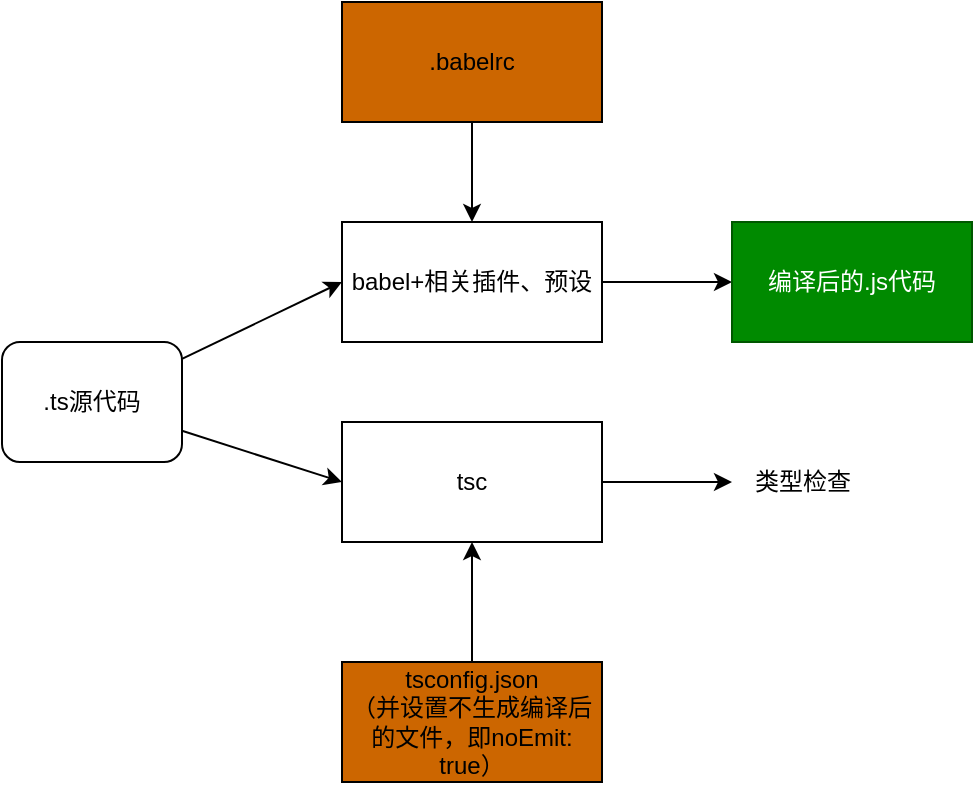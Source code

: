 <mxfile>
    <diagram id="evjxffhHzHAGfkSXw_OJ" name="第 1 页">
        <mxGraphModel dx="702" dy="382" grid="1" gridSize="10" guides="1" tooltips="1" connect="1" arrows="1" fold="1" page="1" pageScale="1" pageWidth="827" pageHeight="1169" math="0" shadow="0">
            <root>
                <mxCell id="0"/>
                <mxCell id="1" parent="0"/>
                <mxCell id="5" style="edgeStyle=none;html=1;entryX=0;entryY=0.5;entryDx=0;entryDy=0;" edge="1" parent="1" source="2" target="3">
                    <mxGeometry relative="1" as="geometry"/>
                </mxCell>
                <mxCell id="6" style="edgeStyle=none;html=1;entryX=0;entryY=0.5;entryDx=0;entryDy=0;" edge="1" parent="1" source="2" target="4">
                    <mxGeometry relative="1" as="geometry"/>
                </mxCell>
                <mxCell id="2" value=".ts源代码" style="rounded=1;whiteSpace=wrap;html=1;" vertex="1" parent="1">
                    <mxGeometry x="20" y="220" width="90" height="60" as="geometry"/>
                </mxCell>
                <mxCell id="17" value="" style="edgeStyle=none;html=1;" edge="1" parent="1" source="3" target="16">
                    <mxGeometry relative="1" as="geometry"/>
                </mxCell>
                <mxCell id="3" value="babel+相关插件、预设" style="rounded=0;whiteSpace=wrap;html=1;" vertex="1" parent="1">
                    <mxGeometry x="190" y="160" width="130" height="60" as="geometry"/>
                </mxCell>
                <mxCell id="8" style="edgeStyle=none;html=1;" edge="1" parent="1" source="4" target="7">
                    <mxGeometry relative="1" as="geometry"/>
                </mxCell>
                <mxCell id="4" value="tsc" style="rounded=0;whiteSpace=wrap;html=1;" vertex="1" parent="1">
                    <mxGeometry x="190" y="260" width="130" height="60" as="geometry"/>
                </mxCell>
                <mxCell id="7" value="类型检查" style="text;html=1;align=center;verticalAlign=middle;resizable=0;points=[];autosize=1;strokeColor=none;fillColor=none;" vertex="1" parent="1">
                    <mxGeometry x="385" y="275" width="70" height="30" as="geometry"/>
                </mxCell>
                <mxCell id="12" style="edgeStyle=none;html=1;entryX=0.5;entryY=0;entryDx=0;entryDy=0;" edge="1" parent="1" source="11" target="3">
                    <mxGeometry relative="1" as="geometry"/>
                </mxCell>
                <mxCell id="11" value=".babelrc" style="whiteSpace=wrap;html=1;fillColor=#CC6600;" vertex="1" parent="1">
                    <mxGeometry x="190" y="50" width="130" height="60" as="geometry"/>
                </mxCell>
                <mxCell id="14" style="edgeStyle=none;html=1;entryX=0.5;entryY=1;entryDx=0;entryDy=0;" edge="1" parent="1" source="13" target="4">
                    <mxGeometry relative="1" as="geometry"/>
                </mxCell>
                <mxCell id="13" value="tsconfig.json&lt;br&gt;（并设置不生成编译后的文件，即noEmit: true）" style="whiteSpace=wrap;html=1;fillColor=#CC6600;" vertex="1" parent="1">
                    <mxGeometry x="190" y="380" width="130" height="60" as="geometry"/>
                </mxCell>
                <mxCell id="16" value="&lt;span style=&quot;&quot;&gt;编译后的.js代码&lt;/span&gt;" style="whiteSpace=wrap;html=1;rounded=0;fillColor=#008a00;fontColor=#ffffff;strokeColor=#005700;" vertex="1" parent="1">
                    <mxGeometry x="385" y="160" width="120" height="60" as="geometry"/>
                </mxCell>
            </root>
        </mxGraphModel>
    </diagram>
</mxfile>